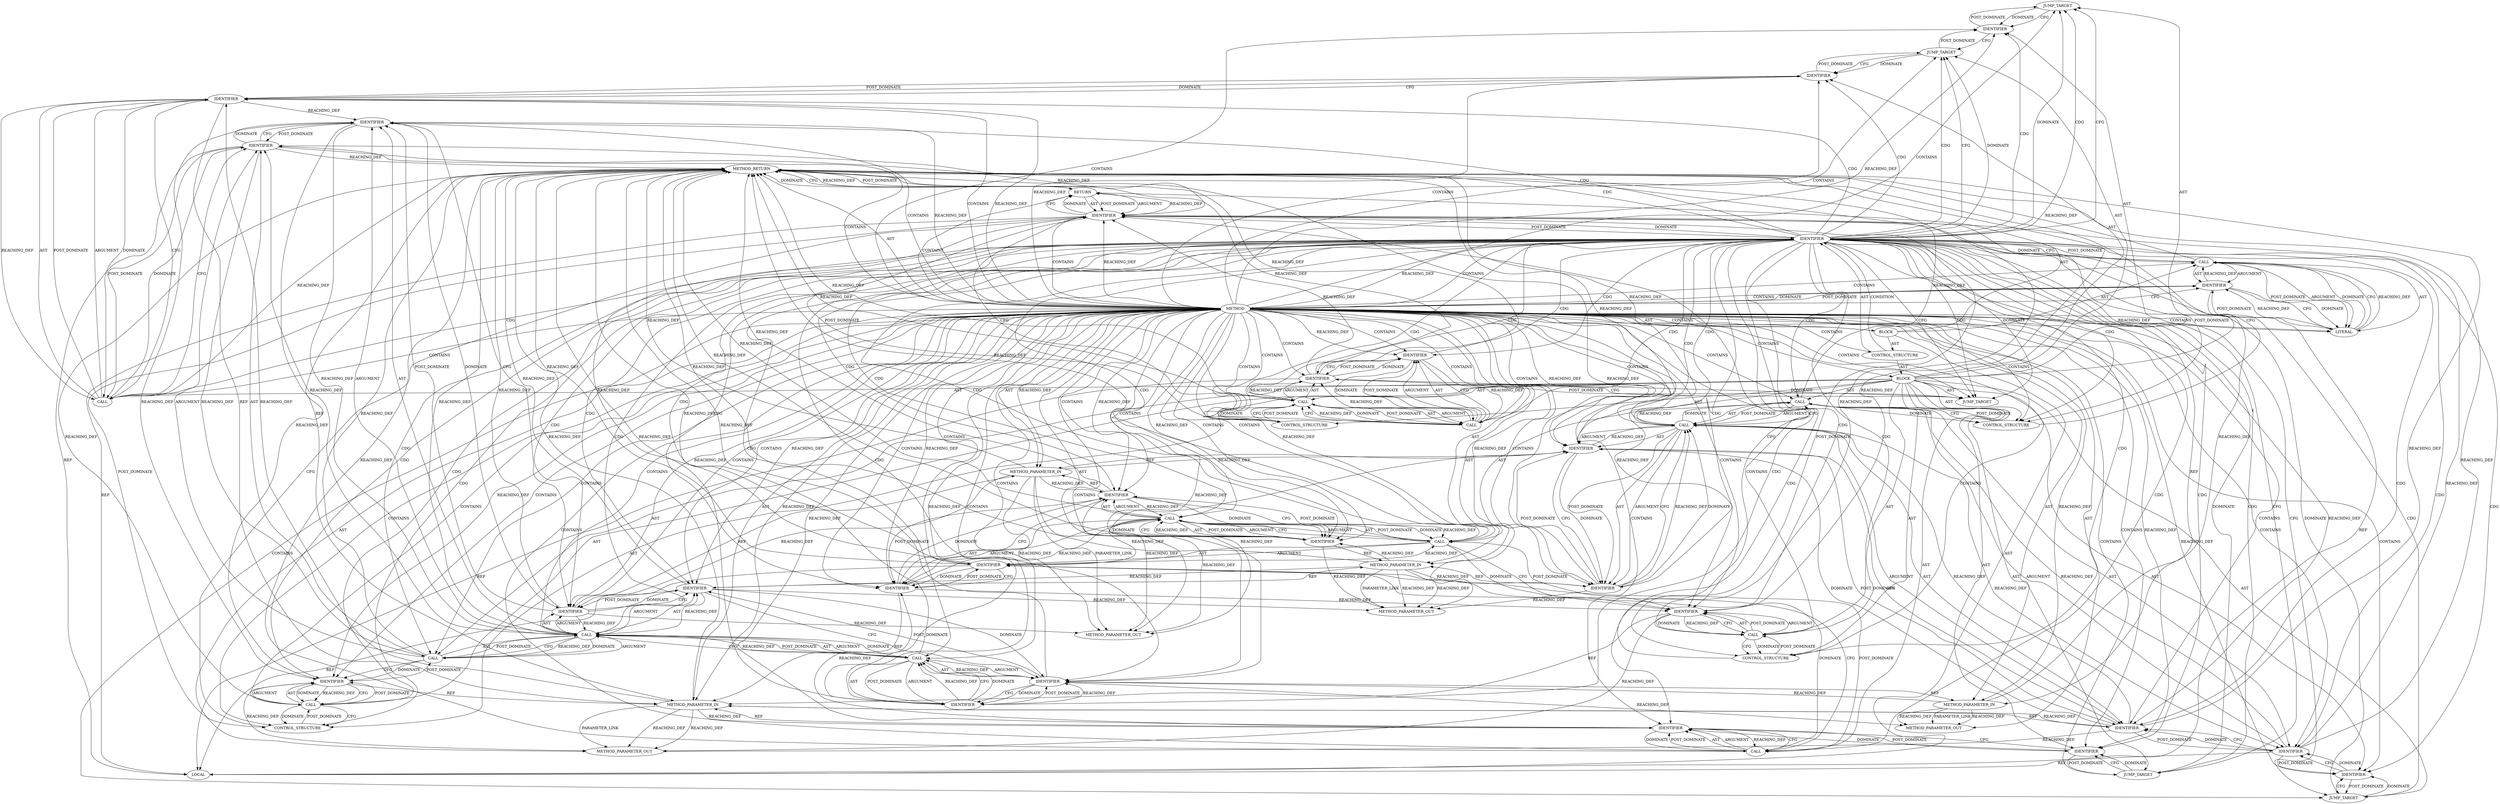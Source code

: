 digraph {
  7471 [label=JUMP_TARGET ORDER=1 PARSER_TYPE_NAME="CASTCaseStatement" ARGUMENT_INDEX=-1 CODE="case TLS_TX:" COLUMN_NUMBER=2 LINE_NUMBER=775 NAME="case"]
  7515 [label=IDENTIFIER ORDER=1 ARGUMENT_INDEX=1 CODE="ENOPROTOOPT" COLUMN_NUMBER=9 LINE_NUMBER=791 TYPE_FULL_NAME="ANY" NAME="ENOPROTOOPT"]
  21477 [label=METHOD_PARAMETER_OUT ORDER=1 CODE="struct sock *sk" IS_VARIADIC=false COLUMN_NUMBER=30 LINE_NUMBER=769 TYPE_FULL_NAME="sock*" EVALUATION_STRATEGY="BY_VALUE" INDEX=1 NAME="sk"]
  7512 [label=CALL ORDER=20 ARGUMENT_INDEX=-1 CODE="rc = -ENOPROTOOPT" COLUMN_NUMBER=3 METHOD_FULL_NAME="<operator>.assignment" LINE_NUMBER=791 TYPE_FULL_NAME="<empty>" DISPATCH_TYPE="STATIC_DISPATCH" SIGNATURE="" NAME="<operator>.assignment"]
  7482 [label=IDENTIFIER ORDER=3 ARGUMENT_INDEX=3 CODE="optlen" COLUMN_NUMBER=43 LINE_NUMBER=778 TYPE_FULL_NAME="unsigned int" NAME="optlen"]
  7503 [label=IDENTIFIER ORDER=16 ARGUMENT_INDEX=-1 CODE="TLS_RX_EXPECT_NO_PAD" COLUMN_NUMBER=7 LINE_NUMBER=787 TYPE_FULL_NAME="ANY" NAME="TLS_RX_EXPECT_NO_PAD"]
  7486 [label=CALL ORDER=7 ARGUMENT_INDEX=-1 CODE="release_sock(sk)" COLUMN_NUMBER=3 METHOD_FULL_NAME="release_sock" LINE_NUMBER=780 TYPE_FULL_NAME="<empty>" DISPATCH_TYPE="STATIC_DISPATCH" SIGNATURE="" NAME="release_sock"]
  7499 [label=CALL ORDER=13 ARGUMENT_INDEX=-1 CODE="release_sock(sk)" COLUMN_NUMBER=3 METHOD_FULL_NAME="release_sock" LINE_NUMBER=785 TYPE_FULL_NAME="<empty>" DISPATCH_TYPE="STATIC_DISPATCH" SIGNATURE="" NAME="release_sock"]
  7493 [label=CALL ORDER=12 ARGUMENT_INDEX=-1 CODE="rc = do_tls_setsockopt_tx_zc(sk, optval, optlen)" COLUMN_NUMBER=3 METHOD_FULL_NAME="<operator>.assignment" LINE_NUMBER=784 TYPE_FULL_NAME="<empty>" DISPATCH_TYPE="STATIC_DISPATCH" SIGNATURE="" NAME="<operator>.assignment"]
  7495 [label=CALL ORDER=2 ARGUMENT_INDEX=2 CODE="do_tls_setsockopt_tx_zc(sk, optval, optlen)" COLUMN_NUMBER=8 METHOD_FULL_NAME="do_tls_setsockopt_tx_zc" LINE_NUMBER=784 TYPE_FULL_NAME="<empty>" DISPATCH_TYPE="STATIC_DISPATCH" SIGNATURE="" NAME="do_tls_setsockopt_tx_zc"]
  7468 [label=CONTROL_STRUCTURE CONTROL_STRUCTURE_TYPE="SWITCH" ORDER=3 PARSER_TYPE_NAME="CASTSwitchStatement" ARGUMENT_INDEX=-1 CODE="switch(optname)" COLUMN_NUMBER=2 LINE_NUMBER=774]
  7480 [label=IDENTIFIER ORDER=1 ARGUMENT_INDEX=1 CODE="sk" COLUMN_NUMBER=31 LINE_NUMBER=778 TYPE_FULL_NAME="sock*" NAME="sk"]
  7508 [label=IDENTIFIER ORDER=2 ARGUMENT_INDEX=2 CODE="optval" COLUMN_NUMBER=37 LINE_NUMBER=788 TYPE_FULL_NAME="sockptr_t" NAME="optval"]
  7478 [label=IDENTIFIER ORDER=1 ARGUMENT_INDEX=1 CODE="rc" COLUMN_NUMBER=3 LINE_NUMBER=778 TYPE_FULL_NAME="int" NAME="rc"]
  7498 [label=IDENTIFIER ORDER=3 ARGUMENT_INDEX=3 CODE="optlen" COLUMN_NUMBER=44 LINE_NUMBER=784 TYPE_FULL_NAME="unsigned int" NAME="optlen"]
  7462 [label=METHOD_PARAMETER_IN ORDER=4 CODE="unsigned int optlen" IS_VARIADIC=false COLUMN_NUMBER=9 LINE_NUMBER=770 TYPE_FULL_NAME="unsigned int" EVALUATION_STRATEGY="BY_VALUE" INDEX=4 NAME="optlen"]
  7489 [label=JUMP_TARGET ORDER=9 PARSER_TYPE_NAME="CASTCaseStatement" ARGUMENT_INDEX=-1 CODE="case TLS_TX_ZEROCOPY_RO:" COLUMN_NUMBER=2 LINE_NUMBER=782 NAME="case"]
  7517 [label=RETURN ORDER=4 ARGUMENT_INDEX=-1 CODE="return rc;" COLUMN_NUMBER=2 LINE_NUMBER=794]
  7513 [label=IDENTIFIER ORDER=1 ARGUMENT_INDEX=1 CODE="rc" COLUMN_NUMBER=3 LINE_NUMBER=791 TYPE_FULL_NAME="int" NAME="rc"]
  7511 [label=JUMP_TARGET ORDER=19 PARSER_TYPE_NAME="CASTDefaultStatement" ARGUMENT_INDEX=-1 CODE="default:" COLUMN_NUMBER=2 LINE_NUMBER=790 NAME="default"]
  7518 [label=IDENTIFIER ORDER=1 ARGUMENT_INDEX=-1 CODE="rc" COLUMN_NUMBER=9 LINE_NUMBER=794 TYPE_FULL_NAME="int" NAME="rc"]
  21480 [label=METHOD_PARAMETER_OUT ORDER=4 CODE="unsigned int optlen" IS_VARIADIC=false COLUMN_NUMBER=9 LINE_NUMBER=770 TYPE_FULL_NAME="unsigned int" EVALUATION_STRATEGY="BY_VALUE" INDEX=4 NAME="optlen"]
  7477 [label=CALL ORDER=6 ARGUMENT_INDEX=-1 CODE="rc = do_tls_setsockopt_conf(sk, optval, optlen,
					    optname == TLS_TX)" COLUMN_NUMBER=3 METHOD_FULL_NAME="<operator>.assignment" LINE_NUMBER=778 TYPE_FULL_NAME="<empty>" DISPATCH_TYPE="STATIC_DISPATCH" SIGNATURE="" NAME="<operator>.assignment"]
  7466 [label=IDENTIFIER ORDER=1 ARGUMENT_INDEX=1 CODE="rc" COLUMN_NUMBER=6 LINE_NUMBER=772 TYPE_FULL_NAME="int" NAME="rc"]
  7506 [label=CALL ORDER=2 ARGUMENT_INDEX=2 CODE="do_tls_setsockopt_no_pad(sk, optval, optlen)" COLUMN_NUMBER=8 METHOD_FULL_NAME="do_tls_setsockopt_no_pad" LINE_NUMBER=788 TYPE_FULL_NAME="<empty>" DISPATCH_TYPE="STATIC_DISPATCH" SIGNATURE="" NAME="do_tls_setsockopt_no_pad"]
  7500 [label=IDENTIFIER ORDER=1 ARGUMENT_INDEX=1 CODE="sk" COLUMN_NUMBER=16 LINE_NUMBER=785 TYPE_FULL_NAME="sock*" NAME="sk"]
  7490 [label=IDENTIFIER ORDER=10 ARGUMENT_INDEX=-1 CODE="TLS_TX_ZEROCOPY_RO" COLUMN_NUMBER=7 LINE_NUMBER=782 TYPE_FULL_NAME="ANY" NAME="TLS_TX_ZEROCOPY_RO"]
  7461 [label=METHOD_PARAMETER_IN ORDER=3 CODE="sockptr_t optval" IS_VARIADIC=false COLUMN_NUMBER=60 LINE_NUMBER=769 TYPE_FULL_NAME="sockptr_t" EVALUATION_STRATEGY="BY_VALUE" INDEX=3 NAME="optval"]
  7491 [label=CALL ORDER=11 ARGUMENT_INDEX=-1 CODE="lock_sock(sk)" COLUMN_NUMBER=3 METHOD_FULL_NAME="lock_sock" LINE_NUMBER=783 TYPE_FULL_NAME="<empty>" DISPATCH_TYPE="STATIC_DISPATCH" SIGNATURE="" NAME="lock_sock"]
  7458 [label=METHOD COLUMN_NUMBER=1 LINE_NUMBER=769 COLUMN_NUMBER_END=1 IS_EXTERNAL=false SIGNATURE="int do_tls_setsockopt (sock*,int,sockptr_t,unsigned int)" NAME="do_tls_setsockopt" AST_PARENT_TYPE="TYPE_DECL" AST_PARENT_FULL_NAME="tls_main.c:<global>" ORDER=114 CODE="static int do_tls_setsockopt(struct sock *sk, int optname, sockptr_t optval,
			     unsigned int optlen)
{
	int rc = 0;

	switch (optname) {
	case TLS_TX:
	case TLS_RX:
		lock_sock(sk);
		rc = do_tls_setsockopt_conf(sk, optval, optlen,
					    optname == TLS_TX);
		release_sock(sk);
		break;
	case TLS_TX_ZEROCOPY_RO:
		lock_sock(sk);
		rc = do_tls_setsockopt_tx_zc(sk, optval, optlen);
		release_sock(sk);
		break;
	case TLS_RX_EXPECT_NO_PAD:
		rc = do_tls_setsockopt_no_pad(sk, optval, optlen);
		break;
	default:
		rc = -ENOPROTOOPT;
		break;
	}
	return rc;
}" FULL_NAME="do_tls_setsockopt" LINE_NUMBER_END=795 FILENAME="tls_main.c"]
  7494 [label=IDENTIFIER ORDER=1 ARGUMENT_INDEX=1 CODE="rc" COLUMN_NUMBER=3 LINE_NUMBER=784 TYPE_FULL_NAME="int" NAME="rc"]
  7474 [label=IDENTIFIER ORDER=4 ARGUMENT_INDEX=-1 CODE="TLS_RX" COLUMN_NUMBER=7 LINE_NUMBER=776 TYPE_FULL_NAME="ANY" NAME="TLS_RX"]
  7502 [label=JUMP_TARGET ORDER=15 PARSER_TYPE_NAME="CASTCaseStatement" ARGUMENT_INDEX=-1 CODE="case TLS_RX_EXPECT_NO_PAD:" COLUMN_NUMBER=2 LINE_NUMBER=787 NAME="case"]
  7463 [label=BLOCK ORDER=5 ARGUMENT_INDEX=-1 CODE="{
	int rc = 0;

	switch (optname) {
	case TLS_TX:
	case TLS_RX:
		lock_sock(sk);
		rc = do_tls_setsockopt_conf(sk, optval, optlen,
					    optname == TLS_TX);
		release_sock(sk);
		break;
	case TLS_TX_ZEROCOPY_RO:
		lock_sock(sk);
		rc = do_tls_setsockopt_tx_zc(sk, optval, optlen);
		release_sock(sk);
		break;
	case TLS_RX_EXPECT_NO_PAD:
		rc = do_tls_setsockopt_no_pad(sk, optval, optlen);
		break;
	default:
		rc = -ENOPROTOOPT;
		break;
	}
	return rc;
}" COLUMN_NUMBER=1 LINE_NUMBER=771 TYPE_FULL_NAME="void"]
  7496 [label=IDENTIFIER ORDER=1 ARGUMENT_INDEX=1 CODE="sk" COLUMN_NUMBER=32 LINE_NUMBER=784 TYPE_FULL_NAME="sock*" NAME="sk"]
  7501 [label=CONTROL_STRUCTURE CONTROL_STRUCTURE_TYPE="BREAK" ORDER=14 PARSER_TYPE_NAME="CASTBreakStatement" ARGUMENT_INDEX=-1 CODE="break;" COLUMN_NUMBER=3 LINE_NUMBER=786]
  7459 [label=METHOD_PARAMETER_IN ORDER=1 CODE="struct sock *sk" IS_VARIADIC=false COLUMN_NUMBER=30 LINE_NUMBER=769 TYPE_FULL_NAME="sock*" EVALUATION_STRATEGY="BY_VALUE" INDEX=1 NAME="sk"]
  7465 [label=CALL ORDER=2 ARGUMENT_INDEX=-1 CODE="rc = 0" COLUMN_NUMBER=6 METHOD_FULL_NAME="<operator>.assignment" LINE_NUMBER=772 TYPE_FULL_NAME="<empty>" DISPATCH_TYPE="STATIC_DISPATCH" SIGNATURE="" NAME="<operator>.assignment"]
  7505 [label=IDENTIFIER ORDER=1 ARGUMENT_INDEX=1 CODE="rc" COLUMN_NUMBER=3 LINE_NUMBER=788 TYPE_FULL_NAME="int" NAME="rc"]
  7484 [label=IDENTIFIER ORDER=1 ARGUMENT_INDEX=1 CODE="optname" COLUMN_NUMBER=10 LINE_NUMBER=779 TYPE_FULL_NAME="int" NAME="optname"]
  7488 [label=CONTROL_STRUCTURE CONTROL_STRUCTURE_TYPE="BREAK" ORDER=8 PARSER_TYPE_NAME="CASTBreakStatement" ARGUMENT_INDEX=-1 CODE="break;" COLUMN_NUMBER=3 LINE_NUMBER=781]
  7475 [label=CALL ORDER=5 ARGUMENT_INDEX=-1 CODE="lock_sock(sk)" COLUMN_NUMBER=3 METHOD_FULL_NAME="lock_sock" LINE_NUMBER=777 TYPE_FULL_NAME="<empty>" DISPATCH_TYPE="STATIC_DISPATCH" SIGNATURE="" NAME="lock_sock"]
  7497 [label=IDENTIFIER ORDER=2 ARGUMENT_INDEX=2 CODE="optval" COLUMN_NUMBER=36 LINE_NUMBER=784 TYPE_FULL_NAME="sockptr_t" NAME="optval"]
  7492 [label=IDENTIFIER ORDER=1 ARGUMENT_INDEX=1 CODE="sk" COLUMN_NUMBER=13 LINE_NUMBER=783 TYPE_FULL_NAME="sock*" NAME="sk"]
  7464 [label=LOCAL ORDER=1 CODE="int rc" COLUMN_NUMBER=6 LINE_NUMBER=772 TYPE_FULL_NAME="int" NAME="rc"]
  7472 [label=IDENTIFIER ORDER=2 ARGUMENT_INDEX=-1 CODE="TLS_TX" COLUMN_NUMBER=7 LINE_NUMBER=775 TYPE_FULL_NAME="ANY" NAME="TLS_TX"]
  7479 [label=CALL ORDER=2 ARGUMENT_INDEX=2 CODE="do_tls_setsockopt_conf(sk, optval, optlen,
					    optname == TLS_TX)" COLUMN_NUMBER=8 METHOD_FULL_NAME="do_tls_setsockopt_conf" LINE_NUMBER=778 TYPE_FULL_NAME="<empty>" DISPATCH_TYPE="STATIC_DISPATCH" SIGNATURE="" NAME="do_tls_setsockopt_conf"]
  7514 [label=CALL ORDER=2 ARGUMENT_INDEX=2 CODE="-ENOPROTOOPT" COLUMN_NUMBER=8 METHOD_FULL_NAME="<operator>.minus" LINE_NUMBER=791 TYPE_FULL_NAME="<empty>" DISPATCH_TYPE="STATIC_DISPATCH" SIGNATURE="" NAME="<operator>.minus"]
  7481 [label=IDENTIFIER ORDER=2 ARGUMENT_INDEX=2 CODE="optval" COLUMN_NUMBER=35 LINE_NUMBER=778 TYPE_FULL_NAME="sockptr_t" NAME="optval"]
  21478 [label=METHOD_PARAMETER_OUT ORDER=2 CODE="int optname" IS_VARIADIC=false COLUMN_NUMBER=47 LINE_NUMBER=769 TYPE_FULL_NAME="int" EVALUATION_STRATEGY="BY_VALUE" INDEX=2 NAME="optname"]
  7516 [label=CONTROL_STRUCTURE CONTROL_STRUCTURE_TYPE="BREAK" ORDER=21 PARSER_TYPE_NAME="CASTBreakStatement" ARGUMENT_INDEX=-1 CODE="break;" COLUMN_NUMBER=3 LINE_NUMBER=792]
  7507 [label=IDENTIFIER ORDER=1 ARGUMENT_INDEX=1 CODE="sk" COLUMN_NUMBER=33 LINE_NUMBER=788 TYPE_FULL_NAME="sock*" NAME="sk"]
  7509 [label=IDENTIFIER ORDER=3 ARGUMENT_INDEX=3 CODE="optlen" COLUMN_NUMBER=45 LINE_NUMBER=788 TYPE_FULL_NAME="unsigned int" NAME="optlen"]
  7476 [label=IDENTIFIER ORDER=1 ARGUMENT_INDEX=1 CODE="sk" COLUMN_NUMBER=13 LINE_NUMBER=777 TYPE_FULL_NAME="sock*" NAME="sk"]
  7470 [label=BLOCK ORDER=2 ARGUMENT_INDEX=-1 CODE="{
	case TLS_TX:
	case TLS_RX:
		lock_sock(sk);
		rc = do_tls_setsockopt_conf(sk, optval, optlen,
					    optname == TLS_TX);
		release_sock(sk);
		break;
	case TLS_TX_ZEROCOPY_RO:
		lock_sock(sk);
		rc = do_tls_setsockopt_tx_zc(sk, optval, optlen);
		release_sock(sk);
		break;
	case TLS_RX_EXPECT_NO_PAD:
		rc = do_tls_setsockopt_no_pad(sk, optval, optlen);
		break;
	default:
		rc = -ENOPROTOOPT;
		break;
	}" COLUMN_NUMBER=19 LINE_NUMBER=774 TYPE_FULL_NAME="void"]
  7460 [label=METHOD_PARAMETER_IN ORDER=2 CODE="int optname" IS_VARIADIC=false COLUMN_NUMBER=47 LINE_NUMBER=769 TYPE_FULL_NAME="int" EVALUATION_STRATEGY="BY_VALUE" INDEX=2 NAME="optname"]
  7483 [label=CALL ORDER=4 ARGUMENT_INDEX=4 CODE="optname == TLS_TX" COLUMN_NUMBER=10 METHOD_FULL_NAME="<operator>.equals" LINE_NUMBER=779 TYPE_FULL_NAME="<empty>" DISPATCH_TYPE="STATIC_DISPATCH" SIGNATURE="" NAME="<operator>.equals"]
  7510 [label=CONTROL_STRUCTURE CONTROL_STRUCTURE_TYPE="BREAK" ORDER=18 PARSER_TYPE_NAME="CASTBreakStatement" ARGUMENT_INDEX=-1 CODE="break;" COLUMN_NUMBER=3 LINE_NUMBER=789]
  7473 [label=JUMP_TARGET ORDER=3 PARSER_TYPE_NAME="CASTCaseStatement" ARGUMENT_INDEX=-1 CODE="case TLS_RX:" COLUMN_NUMBER=2 LINE_NUMBER=776 NAME="case"]
  7469 [label=IDENTIFIER ORDER=1 ARGUMENT_INDEX=-1 CODE="optname" COLUMN_NUMBER=10 LINE_NUMBER=774 TYPE_FULL_NAME="int" NAME="optname"]
  7485 [label=IDENTIFIER ORDER=2 ARGUMENT_INDEX=2 CODE="TLS_TX" COLUMN_NUMBER=21 LINE_NUMBER=779 TYPE_FULL_NAME="ANY" NAME="TLS_TX"]
  21479 [label=METHOD_PARAMETER_OUT ORDER=3 CODE="sockptr_t optval" IS_VARIADIC=false COLUMN_NUMBER=60 LINE_NUMBER=769 TYPE_FULL_NAME="sockptr_t" EVALUATION_STRATEGY="BY_VALUE" INDEX=3 NAME="optval"]
  7487 [label=IDENTIFIER ORDER=1 ARGUMENT_INDEX=1 CODE="sk" COLUMN_NUMBER=16 LINE_NUMBER=780 TYPE_FULL_NAME="sock*" NAME="sk"]
  7504 [label=CALL ORDER=17 ARGUMENT_INDEX=-1 CODE="rc = do_tls_setsockopt_no_pad(sk, optval, optlen)" COLUMN_NUMBER=3 METHOD_FULL_NAME="<operator>.assignment" LINE_NUMBER=788 TYPE_FULL_NAME="<empty>" DISPATCH_TYPE="STATIC_DISPATCH" SIGNATURE="" NAME="<operator>.assignment"]
  7467 [label=LITERAL ORDER=2 ARGUMENT_INDEX=2 CODE="0" COLUMN_NUMBER=11 LINE_NUMBER=772 TYPE_FULL_NAME="int"]
  7519 [label=METHOD_RETURN ORDER=6 CODE="RET" COLUMN_NUMBER=1 LINE_NUMBER=769 TYPE_FULL_NAME="int" EVALUATION_STRATEGY="BY_VALUE"]
  7470 -> 7493 [label=AST ]
  7518 -> 7488 [label=POST_DOMINATE ]
  7513 -> 7519 [label=REACHING_DEF VARIABLE="rc"]
  7484 -> 7483 [label=REACHING_DEF VARIABLE="optname"]
  7485 -> 7484 [label=POST_DOMINATE ]
  7503 -> 7505 [label=CFG ]
  7458 -> 7479 [label=CONTAINS ]
  7486 -> 7487 [label=POST_DOMINATE ]
  7469 -> 7500 [label=CDG ]
  7466 -> 7465 [label=REACHING_DEF VARIABLE="rc"]
  7469 -> 7506 [label=CDG ]
  7477 -> 7487 [label=CFG ]
  7481 -> 21479 [label=REACHING_DEF VARIABLE="optval"]
  7458 -> 7486 [label=CONTAINS ]
  7492 -> 7490 [label=POST_DOMINATE ]
  7470 -> 7477 [label=AST ]
  7477 -> 7479 [label=ARGUMENT ]
  7509 -> 7519 [label=REACHING_DEF VARIABLE="optlen"]
  7509 -> 21480 [label=REACHING_DEF VARIABLE="optlen"]
  7466 -> 7467 [label=CFG ]
  7501 -> 7518 [label=CFG ]
  7498 -> 7462 [label=REF ]
  7497 -> 21479 [label=REACHING_DEF VARIABLE="optval"]
  7518 -> 7501 [label=POST_DOMINATE ]
  7513 -> 7515 [label=DOMINATE ]
  7507 -> 7505 [label=POST_DOMINATE ]
  7458 -> 7496 [label=CONTAINS ]
  7467 -> 7466 [label=POST_DOMINATE ]
  7486 -> 7519 [label=REACHING_DEF VARIABLE="release_sock(sk)"]
  7458 -> 7468 [label=CONTAINS ]
  7469 -> 7508 [label=CDG ]
  7498 -> 7519 [label=REACHING_DEF VARIABLE="optlen"]
  7472 -> 7473 [label=CFG ]
  7470 -> 7488 [label=AST ]
  7470 -> 7486 [label=AST ]
  7514 -> 7512 [label=CFG ]
  7493 -> 7519 [label=REACHING_DEF VARIABLE="rc = do_tls_setsockopt_tx_zc(sk, optval, optlen)"]
  7458 -> 7460 [label=AST ]
  7469 -> 7503 [label=CDG ]
  7484 -> 7485 [label=CFG ]
  7479 -> 7483 [label=POST_DOMINATE ]
  7458 -> 7467 [label=CONTAINS ]
  7458 -> 7472 [label=CONTAINS ]
  7514 -> 7519 [label=REACHING_DEF VARIABLE="-ENOPROTOOPT"]
  7469 -> 7465 [label=POST_DOMINATE ]
  7469 -> 7513 [label=CDG ]
  7458 -> 7463 [label=AST ]
  7468 -> 7470 [label=AST ]
  7486 -> 7488 [label=CFG ]
  7469 -> 7484 [label=CDG ]
  7486 -> 7487 [label=ARGUMENT ]
  7469 -> 7473 [label=CDG ]
  7481 -> 7461 [label=REF ]
  7469 -> 7475 [label=CDG ]
  7479 -> 7519 [label=REACHING_DEF VARIABLE="do_tls_setsockopt_conf(sk, optval, optlen,
					    optname == TLS_TX)"]
  7458 -> 7492 [label=CONTAINS ]
  7475 -> 7519 [label=REACHING_DEF VARIABLE="lock_sock(sk)"]
  7458 -> 7507 [label=CONTAINS ]
  7458 -> 7469 [label=REACHING_DEF VARIABLE=""]
  7469 -> 7478 [label=CDG ]
  7479 -> 7483 [label=AST ]
  7506 -> 7508 [label=AST ]
  7469 -> 7507 [label=CDG ]
  7458 -> 7466 [label=CFG ]
  7482 -> 7484 [label=DOMINATE ]
  7479 -> 7480 [label=ARGUMENT ]
  7461 -> 7481 [label=REACHING_DEF VARIABLE="optval"]
  7497 -> 7498 [label=DOMINATE ]
  7494 -> 7496 [label=CFG ]
  7500 -> 7493 [label=POST_DOMINATE ]
  7506 -> 7508 [label=ARGUMENT ]
  7458 -> 7508 [label=REACHING_DEF VARIABLE=""]
  7458 -> 7495 [label=CONTAINS ]
  7512 -> 7514 [label=POST_DOMINATE ]
  7458 -> 7467 [label=REACHING_DEF VARIABLE=""]
  7512 -> 7514 [label=AST ]
  7470 -> 7510 [label=AST ]
  7462 -> 7509 [label=REACHING_DEF VARIABLE="optlen"]
  7497 -> 7498 [label=CFG ]
  7458 -> 21479 [label=AST ]
  7458 -> 7476 [label=CONTAINS ]
  7469 -> 7480 [label=CDG ]
  7469 -> 7502 [label=CFG ]
  7458 -> 7484 [label=CONTAINS ]
  7458 -> 7466 [label=CONTAINS ]
  7506 -> 7504 [label=CFG ]
  7458 -> 7519 [label=AST ]
  7500 -> 7499 [label=DOMINATE ]
  7458 -> 7518 [label=CONTAINS ]
  7495 -> 7497 [label=AST ]
  7458 -> 7474 [label=REACHING_DEF VARIABLE=""]
  7465 -> 7469 [label=DOMINATE ]
  7508 -> 7507 [label=POST_DOMINATE ]
  7469 -> 7495 [label=CDG ]
  7462 -> 21480 [label=REACHING_DEF VARIABLE="optlen"]
  7462 -> 21480 [label=REACHING_DEF VARIABLE="optlen"]
  7461 -> 7497 [label=REACHING_DEF VARIABLE="optval"]
  7492 -> 7496 [label=REACHING_DEF VARIABLE="sk"]
  7493 -> 7500 [label=DOMINATE ]
  7459 -> 7519 [label=REACHING_DEF VARIABLE="sk"]
  7459 -> 21477 [label=PARAMETER_LINK ]
  7458 -> 7503 [label=REACHING_DEF VARIABLE=""]
  7458 -> 7496 [label=REACHING_DEF VARIABLE=""]
  7481 -> 7482 [label=DOMINATE ]
  7458 -> 7500 [label=REACHING_DEF VARIABLE=""]
  7494 -> 7491 [label=POST_DOMINATE ]
  7505 -> 7503 [label=POST_DOMINATE ]
  7504 -> 7506 [label=ARGUMENT ]
  7469 -> 7514 [label=CDG ]
  7470 -> 7499 [label=AST ]
  7504 -> 7510 [label=CFG ]
  7458 -> 7471 [label=CONTAINS ]
  7469 -> 7516 [label=CDG ]
  7458 -> 7515 [label=CONTAINS ]
  7458 -> 7512 [label=CONTAINS ]
  7458 -> 7500 [label=CONTAINS ]
  7467 -> 7465 [label=DOMINATE ]
  7487 -> 7486 [label=CFG ]
  7468 -> 7469 [label=AST ]
  7469 -> 7479 [label=CDG ]
  7458 -> 7487 [label=REACHING_DEF VARIABLE=""]
  7482 -> 7479 [label=REACHING_DEF VARIABLE="optlen"]
  7507 -> 7506 [label=REACHING_DEF VARIABLE="sk"]
  7458 -> 7459 [label=AST ]
  7478 -> 7475 [label=POST_DOMINATE ]
  7458 -> 7497 [label=CONTAINS ]
  7499 -> 7500 [label=AST ]
  7494 -> 7496 [label=DOMINATE ]
  7492 -> 7491 [label=REACHING_DEF VARIABLE="sk"]
  7477 -> 7479 [label=AST ]
  7460 -> 21478 [label=PARAMETER_LINK ]
  7487 -> 7477 [label=POST_DOMINATE ]
  7469 -> 7474 [label=CDG ]
  7509 -> 7506 [label=CFG ]
  7497 -> 7495 [label=REACHING_DEF VARIABLE="optval"]
  7499 -> 7500 [label=POST_DOMINATE ]
  7484 -> 7460 [label=REF ]
  7479 -> 7481 [label=AST ]
  7517 -> 7518 [label=AST ]
  7516 -> 7518 [label=CFG ]
  7458 -> 7465 [label=CONTAINS ]
  7475 -> 7476 [label=AST ]
  7484 -> 7482 [label=POST_DOMINATE ]
  7491 -> 7492 [label=POST_DOMINATE ]
  7458 -> 7462 [label=AST ]
  7459 -> 21477 [label=REACHING_DEF VARIABLE="sk"]
  7459 -> 21477 [label=REACHING_DEF VARIABLE="sk"]
  7515 -> 7514 [label=DOMINATE ]
  7463 -> 7517 [label=AST ]
  7511 -> 7513 [label=CFG ]
  7497 -> 7519 [label=REACHING_DEF VARIABLE="optval"]
  7469 -> 7491 [label=CDG ]
  7469 -> 7476 [label=CDG ]
  7458 -> 7480 [label=REACHING_DEF VARIABLE=""]
  7518 -> 7516 [label=POST_DOMINATE ]
  7493 -> 7495 [label=ARGUMENT ]
  7499 -> 7519 [label=REACHING_DEF VARIABLE="release_sock(sk)"]
  7465 -> 7467 [label=AST ]
  7458 -> 7514 [label=CONTAINS ]
  7502 -> 7503 [label=DOMINATE ]
  7514 -> 7515 [label=POST_DOMINATE ]
  7469 -> 7471 [label=DOMINATE ]
  7505 -> 7507 [label=DOMINATE ]
  7469 -> 7485 [label=CDG ]
  7466 -> 7467 [label=DOMINATE ]
  7505 -> 7464 [label=REF ]
  7479 -> 7477 [label=DOMINATE ]
  7480 -> 7487 [label=REACHING_DEF VARIABLE="sk"]
  7479 -> 7482 [label=ARGUMENT ]
  7483 -> 7484 [label=AST ]
  7482 -> 21480 [label=REACHING_DEF VARIABLE="optlen"]
  7480 -> 7479 [label=REACHING_DEF VARIABLE="sk"]
  7485 -> 7519 [label=REACHING_DEF VARIABLE="TLS_TX"]
  7470 -> 7471 [label=AST ]
  7458 -> 7494 [label=CONTAINS ]
  7503 -> 7505 [label=DOMINATE ]
  7475 -> 7476 [label=POST_DOMINATE ]
  7462 -> 7498 [label=REACHING_DEF VARIABLE="optlen"]
  7514 -> 7513 [label=REACHING_DEF VARIABLE="-ENOPROTOOPT"]
  7469 -> 7509 [label=CDG ]
  7475 -> 7478 [label=DOMINATE ]
  7479 -> 7478 [label=REACHING_DEF VARIABLE="do_tls_setsockopt_conf(sk, optval, optlen,
					    optname == TLS_TX)"]
  7514 -> 7515 [label=ARGUMENT ]
  7473 -> 7472 [label=POST_DOMINATE ]
  7469 -> 7511 [label=CFG ]
  7495 -> 7493 [label=DOMINATE ]
  7469 -> 7505 [label=CDG ]
  7485 -> 7483 [label=REACHING_DEF VARIABLE="TLS_TX"]
  7487 -> 21477 [label=REACHING_DEF VARIABLE="sk"]
  7458 -> 7487 [label=CONTAINS ]
  7506 -> 7519 [label=REACHING_DEF VARIABLE="do_tls_setsockopt_no_pad(sk, optval, optlen)"]
  7469 -> 7490 [label=CDG ]
  7469 -> 7481 [label=CDG ]
  7494 -> 7464 [label=REF ]
  7485 -> 7483 [label=CFG ]
  7499 -> 7501 [label=CFG ]
  7498 -> 7495 [label=DOMINATE ]
  7466 -> 7464 [label=REF ]
  7505 -> 7504 [label=REACHING_DEF VARIABLE="rc"]
  7514 -> 7515 [label=AST ]
  7482 -> 7484 [label=CFG ]
  7507 -> 21477 [label=REACHING_DEF VARIABLE="sk"]
  7487 -> 7486 [label=DOMINATE ]
  7480 -> 7478 [label=POST_DOMINATE ]
  7504 -> 7510 [label=DOMINATE ]
  7479 -> 7482 [label=AST ]
  7504 -> 7506 [label=AST ]
  7458 -> 7474 [label=CONTAINS ]
  7508 -> 7509 [label=DOMINATE ]
  7458 -> 7459 [label=REACHING_DEF VARIABLE=""]
  7509 -> 7462 [label=REF ]
  7483 -> 7479 [label=DOMINATE ]
  7461 -> 21479 [label=REACHING_DEF VARIABLE="optval"]
  7461 -> 21479 [label=REACHING_DEF VARIABLE="optval"]
  7515 -> 7514 [label=CFG ]
  7479 -> 7477 [label=CFG ]
  7495 -> 7494 [label=REACHING_DEF VARIABLE="do_tls_setsockopt_tx_zc(sk, optval, optlen)"]
  7518 -> 7517 [label=REACHING_DEF VARIABLE="rc"]
  7458 -> 7485 [label=REACHING_DEF VARIABLE=""]
  7488 -> 7486 [label=POST_DOMINATE ]
  7513 -> 7515 [label=CFG ]
  7480 -> 7459 [label=REF ]
  7469 -> 7502 [label=DOMINATE ]
  7469 -> 7515 [label=CDG ]
  7458 -> 21480 [label=AST ]
  7467 -> 7465 [label=CFG ]
  7476 -> 7475 [label=DOMINATE ]
  7470 -> 7511 [label=AST ]
  7470 -> 7501 [label=AST ]
  7470 -> 7475 [label=AST ]
  7461 -> 21479 [label=PARAMETER_LINK ]
  7470 -> 7491 [label=AST ]
  7493 -> 7495 [label=AST ]
  7476 -> 7474 [label=POST_DOMINATE ]
  7458 -> 7490 [label=REACHING_DEF VARIABLE=""]
  7502 -> 7503 [label=CFG ]
  7499 -> 7500 [label=ARGUMENT ]
  7470 -> 7472 [label=AST ]
  7498 -> 7495 [label=CFG ]
  7469 -> 7496 [label=CDG ]
  7473 -> 7474 [label=DOMINATE ]
  7478 -> 7519 [label=REACHING_DEF VARIABLE="rc"]
  7482 -> 7519 [label=REACHING_DEF VARIABLE="optlen"]
  7513 -> 7518 [label=REACHING_DEF VARIABLE="rc"]
  7469 -> 7512 [label=CDG ]
  7483 -> 7479 [label=CFG ]
  7458 -> 7517 [label=CONTAINS ]
  7500 -> 21477 [label=REACHING_DEF VARIABLE="sk"]
  7517 -> 7518 [label=POST_DOMINATE ]
  7494 -> 7518 [label=REACHING_DEF VARIABLE="rc"]
  7458 -> 7498 [label=REACHING_DEF VARIABLE=""]
  7498 -> 7497 [label=POST_DOMINATE ]
  7512 -> 7516 [label=DOMINATE ]
  7458 -> 7481 [label=REACHING_DEF VARIABLE=""]
  7498 -> 7495 [label=REACHING_DEF VARIABLE="optlen"]
  7475 -> 7478 [label=CFG ]
  7462 -> 7519 [label=REACHING_DEF VARIABLE="optlen"]
  7496 -> 7494 [label=POST_DOMINATE ]
  7469 -> 7488 [label=CDG ]
  7458 -> 7498 [label=CONTAINS ]
  7469 -> 7504 [label=CDG ]
  7495 -> 7498 [label=AST ]
  7500 -> 7499 [label=REACHING_DEF VARIABLE="sk"]
  7508 -> 7509 [label=CFG ]
  7500 -> 7459 [label=REF ]
  7469 -> 7460 [label=REF ]
  7507 -> 7519 [label=REACHING_DEF VARIABLE="sk"]
  7512 -> 7513 [label=ARGUMENT ]
  7461 -> 7519 [label=REACHING_DEF VARIABLE="optval"]
  7517 -> 7519 [label=DOMINATE ]
  7508 -> 21479 [label=REACHING_DEF VARIABLE="optval"]
  7458 -> 7507 [label=REACHING_DEF VARIABLE=""]
  7471 -> 7472 [label=DOMINATE ]
  7483 -> 7485 [label=AST ]
  7458 -> 7509 [label=REACHING_DEF VARIABLE=""]
  7474 -> 7476 [label=DOMINATE ]
  7515 -> 7514 [label=REACHING_DEF VARIABLE="ENOPROTOOPT"]
  7483 -> 7479 [label=REACHING_DEF VARIABLE="optname == TLS_TX"]
  7500 -> 7499 [label=CFG ]
  7458 -> 21478 [label=AST ]
  7458 -> 7501 [label=CONTAINS ]
  7518 -> 7517 [label=CFG ]
  7469 -> 7511 [label=CDG ]
  7504 -> 7505 [label=ARGUMENT ]
  7458 -> 7518 [label=REACHING_DEF VARIABLE=""]
  7503 -> 7502 [label=POST_DOMINATE ]
  7469 -> 7471 [label=CDG ]
  7468 -> 7469 [label=CONDITION ]
  7458 -> 7460 [label=REACHING_DEF VARIABLE=""]
  7489 -> 7490 [label=CFG ]
  7469 -> 7473 [label=CFG ]
  7458 -> 7504 [label=CONTAINS ]
  7469 -> 7482 [label=CDG ]
  7485 -> 7484 [label=REACHING_DEF VARIABLE="TLS_TX"]
  7506 -> 7509 [label=POST_DOMINATE ]
  7491 -> 7519 [label=REACHING_DEF VARIABLE="lock_sock(sk)"]
  7507 -> 7459 [label=REF ]
  7512 -> 7514 [label=ARGUMENT ]
  7473 -> 7474 [label=CFG ]
  7481 -> 7480 [label=POST_DOMINATE ]
  7469 -> 7494 [label=CDG ]
  7497 -> 7461 [label=REF ]
  7495 -> 7519 [label=REACHING_DEF VARIABLE="do_tls_setsockopt_tx_zc(sk, optval, optlen)"]
  7458 -> 7470 [label=CONTAINS ]
  7487 -> 7486 [label=REACHING_DEF VARIABLE="sk"]
  7508 -> 7506 [label=REACHING_DEF VARIABLE="optval"]
  7458 -> 7488 [label=CONTAINS ]
  7469 -> 7489 [label=DOMINATE ]
  7478 -> 7518 [label=REACHING_DEF VARIABLE="rc"]
  7460 -> 7484 [label=REACHING_DEF VARIABLE="optname"]
  7458 -> 7515 [label=REACHING_DEF VARIABLE=""]
  7458 -> 7475 [label=CONTAINS ]
  7458 -> 7476 [label=REACHING_DEF VARIABLE=""]
  7512 -> 7513 [label=AST ]
  7484 -> 7519 [label=REACHING_DEF VARIABLE="optname"]
  7465 -> 7466 [label=ARGUMENT ]
  7518 -> 7464 [label=REF ]
  7459 -> 7492 [label=REACHING_DEF VARIABLE="sk"]
  7458 -> 7499 [label=CONTAINS ]
  7477 -> 7478 [label=AST ]
  7505 -> 7519 [label=REACHING_DEF VARIABLE="rc"]
  7477 -> 7519 [label=REACHING_DEF VARIABLE="rc = do_tls_setsockopt_conf(sk, optval, optlen,
					    optname == TLS_TX)"]
  7508 -> 7461 [label=REF ]
  7487 -> 7459 [label=REF ]
  7517 -> 7518 [label=ARGUMENT ]
  7458 -> 7461 [label=AST ]
  7469 -> 7486 [label=CDG ]
  7469 -> 7471 [label=CFG ]
  7474 -> 7476 [label=CFG ]
  7470 -> 7512 [label=AST ]
  7516 -> 7512 [label=POST_DOMINATE ]
  7514 -> 7512 [label=REACHING_DEF VARIABLE="-ENOPROTOOPT"]
  7478 -> 7480 [label=DOMINATE ]
  7458 -> 7461 [label=REACHING_DEF VARIABLE=""]
  7504 -> 7506 [label=POST_DOMINATE ]
  7507 -> 7508 [label=CFG ]
  7495 -> 7493 [label=REACHING_DEF VARIABLE="do_tls_setsockopt_tx_zc(sk, optval, optlen)"]
  7458 -> 7480 [label=CONTAINS ]
  7484 -> 21478 [label=REACHING_DEF VARIABLE="optname"]
  7469 -> 7489 [label=CDG ]
  7483 -> 7484 [label=ARGUMENT ]
  7478 -> 7464 [label=REF ]
  7465 -> 7467 [label=POST_DOMINATE ]
  7458 -> 7483 [label=CONTAINS ]
  7490 -> 7492 [label=CFG ]
  7490 -> 7492 [label=DOMINATE ]
  7469 -> 7487 [label=CDG ]
  7483 -> 7485 [label=POST_DOMINATE ]
  7469 -> 7472 [label=CDG ]
  7470 -> 7504 [label=AST ]
  7506 -> 7504 [label=REACHING_DEF VARIABLE="do_tls_setsockopt_no_pad(sk, optval, optlen)"]
  7517 -> 7519 [label=CFG ]
  7506 -> 7505 [label=REACHING_DEF VARIABLE="do_tls_setsockopt_no_pad(sk, optval, optlen)"]
  7493 -> 7494 [label=AST ]
  7467 -> 7466 [label=REACHING_DEF VARIABLE="0"]
  7482 -> 7462 [label=REF ]
  7514 -> 7512 [label=DOMINATE ]
  7475 -> 7476 [label=ARGUMENT ]
  7458 -> 7491 [label=CONTAINS ]
  7496 -> 7497 [label=CFG ]
  7505 -> 7518 [label=REACHING_DEF VARIABLE="rc"]
  7506 -> 7509 [label=AST ]
  7512 -> 7519 [label=REACHING_DEF VARIABLE="rc = -ENOPROTOOPT"]
  7469 -> 7510 [label=CDG ]
  7469 -> 7499 [label=CDG ]
  7470 -> 7490 [label=AST ]
  7508 -> 7519 [label=REACHING_DEF VARIABLE="optval"]
  7479 -> 7483 [label=ARGUMENT ]
  7512 -> 7516 [label=CFG ]
  7458 -> 7513 [label=CONTAINS ]
  7458 -> 21477 [label=AST ]
  7499 -> 7501 [label=DOMINATE ]
  7470 -> 7473 [label=AST ]
  7515 -> 7513 [label=POST_DOMINATE ]
  7458 -> 7509 [label=CONTAINS ]
  7515 -> 7519 [label=REACHING_DEF VARIABLE="ENOPROTOOPT"]
  7458 -> 7484 [label=REACHING_DEF VARIABLE=""]
  7461 -> 7508 [label=REACHING_DEF VARIABLE="optval"]
  7469 -> 7502 [label=CDG ]
  7458 -> 7485 [label=CONTAINS ]
  7458 -> 7505 [label=CONTAINS ]
  7506 -> 7504 [label=DOMINATE ]
  7470 -> 7474 [label=AST ]
  7469 -> 7498 [label=CDG ]
  7519 -> 7517 [label=POST_DOMINATE ]
  7469 -> 7511 [label=DOMINATE ]
  7469 -> 7483 [label=CDG ]
  7458 -> 7506 [label=CONTAINS ]
  7458 -> 7478 [label=CONTAINS ]
  7458 -> 7502 [label=CONTAINS ]
  7458 -> 7473 [label=CONTAINS ]
  7458 -> 7493 [label=CONTAINS ]
  7506 -> 7509 [label=ARGUMENT ]
  7476 -> 7459 [label=REF ]
  7486 -> 7488 [label=DOMINATE ]
  7458 -> 7469 [label=CONTAINS ]
  7477 -> 7479 [label=POST_DOMINATE ]
  7466 -> 7458 [label=POST_DOMINATE ]
  7465 -> 7467 [label=ARGUMENT ]
  7474 -> 7473 [label=POST_DOMINATE ]
  7513 -> 7511 [label=POST_DOMINATE ]
  7496 -> 7497 [label=DOMINATE ]
  7492 -> 7459 [label=REF ]
  7483 -> 7485 [label=ARGUMENT ]
  7504 -> 7505 [label=AST ]
  7494 -> 7493 [label=REACHING_DEF VARIABLE="rc"]
  7476 -> 7475 [label=REACHING_DEF VARIABLE="sk"]
  7506 -> 7507 [label=ARGUMENT ]
  7518 -> 7517 [label=DOMINATE ]
  7491 -> 7492 [label=AST ]
  7518 -> 7469 [label=POST_DOMINATE ]
  7493 -> 7494 [label=ARGUMENT ]
  7463 -> 7465 [label=AST ]
  7490 -> 7489 [label=POST_DOMINATE ]
  7491 -> 7494 [label=DOMINATE ]
  7462 -> 7482 [label=REACHING_DEF VARIABLE="optlen"]
  7488 -> 7518 [label=CFG ]
  7460 -> 7519 [label=REACHING_DEF VARIABLE="optname"]
  7465 -> 7469 [label=CFG ]
  7505 -> 7507 [label=CFG ]
  7493 -> 7495 [label=POST_DOMINATE ]
  7465 -> 7466 [label=AST ]
  7491 -> 7494 [label=CFG ]
  7487 -> 7519 [label=REACHING_DEF VARIABLE="sk"]
  7480 -> 7481 [label=CFG ]
  7501 -> 7499 [label=POST_DOMINATE ]
  7469 -> 7492 [label=CDG ]
  7491 -> 7492 [label=ARGUMENT ]
  7476 -> 7480 [label=REACHING_DEF VARIABLE="sk"]
  7458 -> 7516 [label=CONTAINS ]
  7470 -> 7489 [label=AST ]
  7480 -> 7481 [label=DOMINATE ]
  7481 -> 7519 [label=REACHING_DEF VARIABLE="optval"]
  7472 -> 7471 [label=POST_DOMINATE ]
  7486 -> 7487 [label=AST ]
  7494 -> 7519 [label=REACHING_DEF VARIABLE="rc"]
  7483 -> 7519 [label=REACHING_DEF VARIABLE="optname == TLS_TX"]
  7469 -> 7493 [label=CDG ]
  7460 -> 21478 [label=REACHING_DEF VARIABLE="optname"]
  7460 -> 21478 [label=REACHING_DEF VARIABLE="optname"]
  7478 -> 7477 [label=REACHING_DEF VARIABLE="rc"]
  7517 -> 7519 [label=REACHING_DEF VARIABLE="<RET>"]
  7469 -> 7477 [label=CDG ]
  7469 -> 7518 [label=DOMINATE ]
  7478 -> 7480 [label=CFG ]
  7458 -> 7511 [label=CONTAINS ]
  7513 -> 7512 [label=REACHING_DEF VARIABLE="rc"]
  7510 -> 7518 [label=CFG ]
  7495 -> 7493 [label=CFG ]
  7458 -> 7503 [label=CONTAINS ]
  7496 -> 7459 [label=REF ]
  7458 -> 7510 [label=CONTAINS ]
  7470 -> 7516 [label=AST ]
  7470 -> 7503 [label=AST ]
  7463 -> 7464 [label=AST ]
  7465 -> 7519 [label=REACHING_DEF VARIABLE="rc = 0"]
  7469 -> 7501 [label=CDG ]
  7495 -> 7496 [label=AST ]
  7479 -> 7477 [label=REACHING_DEF VARIABLE="do_tls_setsockopt_conf(sk, optval, optlen,
					    optname == TLS_TX)"]
  7469 -> 7489 [label=CFG ]
  7513 -> 7464 [label=REF ]
  7458 -> 7482 [label=CONTAINS ]
  7496 -> 7495 [label=REACHING_DEF VARIABLE="sk"]
  7469 -> 7497 [label=CDG ]
  7459 -> 7476 [label=REACHING_DEF VARIABLE="sk"]
  7471 -> 7472 [label=CFG ]
  7467 -> 7465 [label=REACHING_DEF VARIABLE="0"]
  7510 -> 7504 [label=POST_DOMINATE ]
  7458 -> 7490 [label=CONTAINS ]
  7479 -> 7481 [label=ARGUMENT ]
  7498 -> 21480 [label=REACHING_DEF VARIABLE="optlen"]
  7463 -> 7468 [label=AST ]
  7511 -> 7513 [label=DOMINATE ]
  7509 -> 7506 [label=REACHING_DEF VARIABLE="optlen"]
  7470 -> 7502 [label=AST ]
  7495 -> 7498 [label=POST_DOMINATE ]
  7458 -> 7477 [label=CONTAINS ]
  7458 -> 7481 [label=CONTAINS ]
  7497 -> 7496 [label=POST_DOMINATE ]
  7469 -> 7473 [label=DOMINATE ]
  7458 -> 7472 [label=REACHING_DEF VARIABLE=""]
  7485 -> 7483 [label=DOMINATE ]
  7479 -> 7480 [label=AST ]
  7507 -> 7508 [label=DOMINATE ]
  7495 -> 7497 [label=ARGUMENT ]
  7458 -> 7497 [label=REACHING_DEF VARIABLE=""]
  7477 -> 7487 [label=DOMINATE ]
  7459 -> 7507 [label=REACHING_DEF VARIABLE="sk"]
  7509 -> 7506 [label=DOMINATE ]
  7458 -> 7463 [label=CONTAINS ]
  7476 -> 7475 [label=CFG ]
  7458 -> 7482 [label=REACHING_DEF VARIABLE=""]
  7492 -> 7491 [label=DOMINATE ]
  7481 -> 7479 [label=REACHING_DEF VARIABLE="optval"]
  7458 -> 7466 [label=DOMINATE ]
  7496 -> 7500 [label=REACHING_DEF VARIABLE="sk"]
  7495 -> 7498 [label=ARGUMENT ]
  7462 -> 21480 [label=PARAMETER_LINK ]
  7458 -> 7508 [label=CONTAINS ]
  7477 -> 7478 [label=ARGUMENT ]
  7500 -> 7519 [label=REACHING_DEF VARIABLE="sk"]
  7495 -> 7496 [label=ARGUMENT ]
  7481 -> 7482 [label=CFG ]
  7489 -> 7490 [label=DOMINATE ]
  7458 -> 7492 [label=REACHING_DEF VARIABLE=""]
  7506 -> 7507 [label=AST ]
  7509 -> 7508 [label=POST_DOMINATE ]
  7484 -> 7485 [label=DOMINATE ]
  7518 -> 7510 [label=POST_DOMINATE ]
  7493 -> 7500 [label=CFG ]
  7482 -> 7481 [label=POST_DOMINATE ]
  7458 -> 7462 [label=REACHING_DEF VARIABLE=""]
  7458 -> 7489 [label=CONTAINS ]
  7492 -> 7491 [label=CFG ]
  7504 -> 7519 [label=REACHING_DEF VARIABLE="rc = do_tls_setsockopt_no_pad(sk, optval, optlen)"]
}
